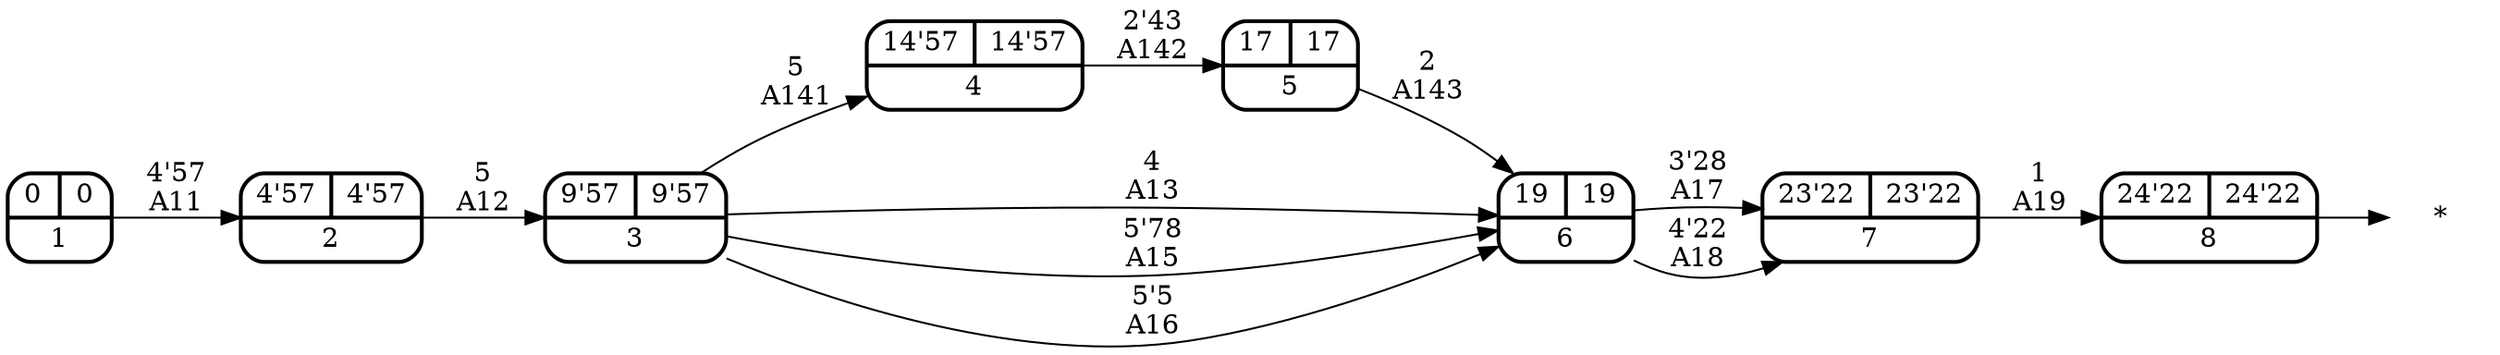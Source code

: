 digraph grafo_inicial {
	rankdir = LR; node[style="rounded,bold"]
	"*" [shape=plaintext]
	1 [shape=record, label="{ 0 | 0 } | 1"];
	2 [shape=record, label="{ 4'57 | 4'57 } | 2"];
	3 [shape=record, label="{ 9'57 | 9'57 } | 3"];
	4 [shape=record, label="{ 14'57 | 14'57 } | 4"];
	5 [shape=record, label="{ 17 | 17 } | 5"];
	6 [shape=record, label="{ 19 | 19 } | 6"];
	7 [shape=record, label="{ 23'22 | 23'22 } | 7"];
	8 [shape=record, label="{ 24'22 | 24'22 } | 8"];
	node [shape = circle];
	1 -> 2 [label = "4'57" + "\nA11"];
	2 -> 3 [label = "5" + "\nA12"];
	3 -> 6 [label = "4" + "\nA13"];
	3 -> 4 [label = "5" + "\nA141"];
	3 -> 6 [label = "5'78" + "\nA15"];
	3 -> 6 [label = "5'5" + "\nA16"];
	4 -> 5 [label = "2'43" + "\nA142"];
	5 -> 6 [label = "2" + "\nA143"];
	6 -> 7 [label = "3'28" + "\nA17"];
	6 -> 7 [label = "4'22" + "\nA18"];
	7 -> 8 [label = "1" + "\nA19"];
	8 -> "*";
}
